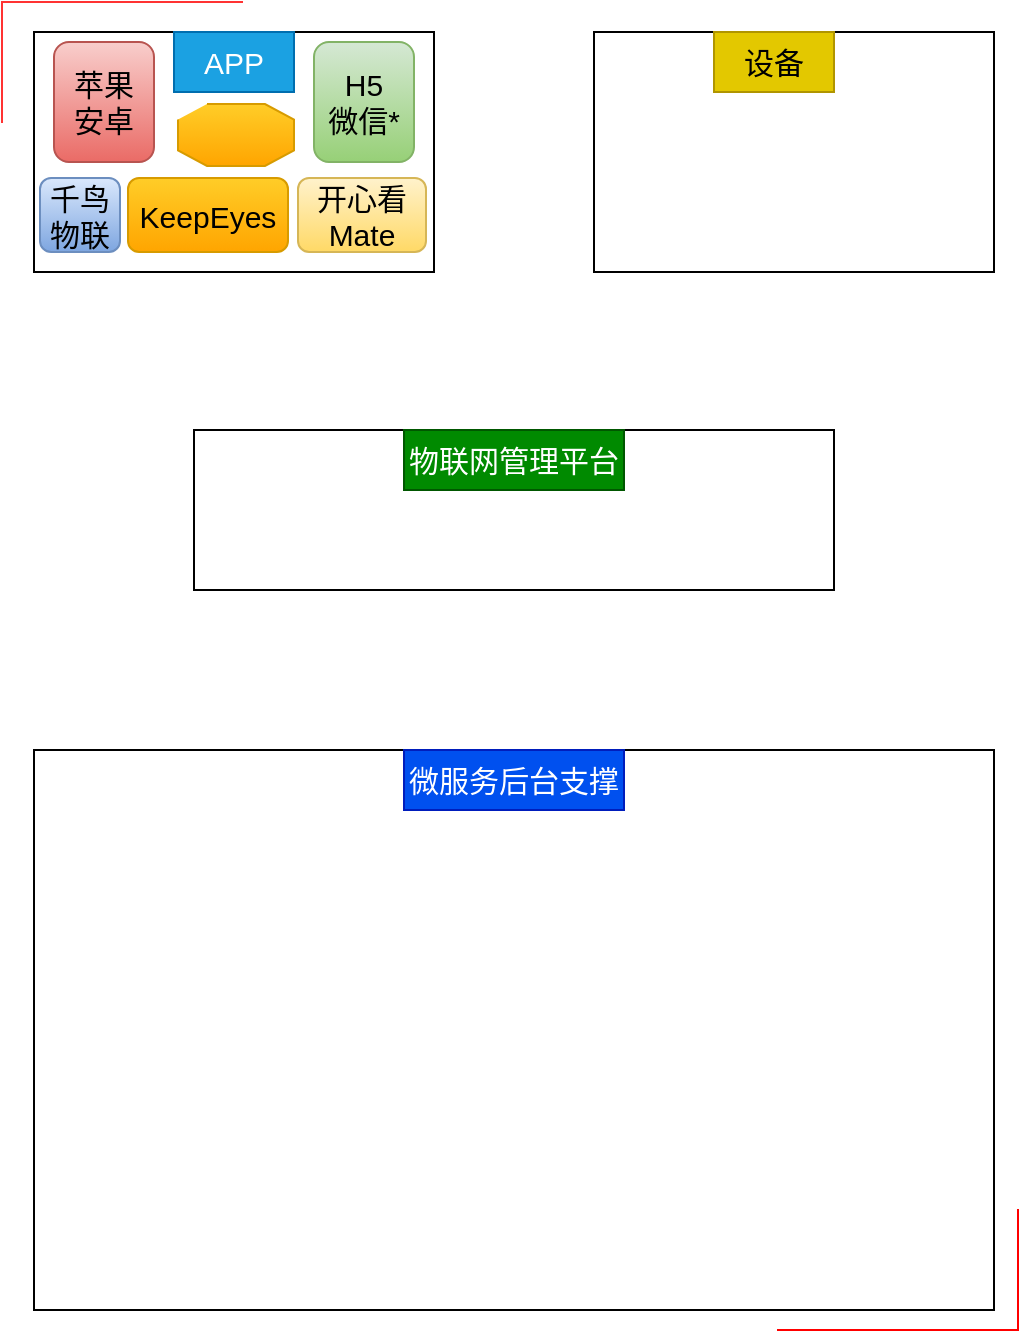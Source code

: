 <mxfile version="20.8.23" type="github">
  <diagram name="第 1 页" id="3wjH-HXWQzSyyufw11Ov">
    <mxGraphModel dx="1434" dy="755" grid="1" gridSize="10" guides="1" tooltips="1" connect="1" arrows="1" fold="1" page="1" pageScale="1" pageWidth="827" pageHeight="1169" math="0" shadow="0">
      <root>
        <mxCell id="0" />
        <mxCell id="1" parent="0" />
        <mxCell id="p9PwpCMCgUYC3A1e71X0-10" value="" style="rounded=0;whiteSpace=wrap;html=1;fontSize=15;" vertex="1" parent="1">
          <mxGeometry x="200" y="240" width="320" height="80" as="geometry" />
        </mxCell>
        <mxCell id="p9PwpCMCgUYC3A1e71X0-11" value="" style="rounded=0;whiteSpace=wrap;html=1;fontSize=15;" vertex="1" parent="1">
          <mxGeometry x="120" y="41" width="200" height="120" as="geometry" />
        </mxCell>
        <mxCell id="p9PwpCMCgUYC3A1e71X0-12" value="" style="rounded=0;whiteSpace=wrap;html=1;fontSize=15;" vertex="1" parent="1">
          <mxGeometry x="400" y="41" width="200" height="120" as="geometry" />
        </mxCell>
        <mxCell id="p9PwpCMCgUYC3A1e71X0-13" value="" style="rounded=0;whiteSpace=wrap;html=1;fontSize=15;" vertex="1" parent="1">
          <mxGeometry x="120" y="400" width="480" height="280" as="geometry" />
        </mxCell>
        <mxCell id="p9PwpCMCgUYC3A1e71X0-14" value="APP" style="text;html=1;strokeColor=#006EAF;fillColor=#1ba1e2;align=center;verticalAlign=middle;whiteSpace=wrap;rounded=0;fontSize=15;fontColor=#ffffff;" vertex="1" parent="1">
          <mxGeometry x="190" y="41" width="60" height="30" as="geometry" />
        </mxCell>
        <mxCell id="p9PwpCMCgUYC3A1e71X0-15" value="设备" style="text;html=1;strokeColor=#B09500;fillColor=#e3c800;align=center;verticalAlign=middle;whiteSpace=wrap;rounded=0;fontSize=15;fontColor=#000000;" vertex="1" parent="1">
          <mxGeometry x="460" y="41" width="60" height="30" as="geometry" />
        </mxCell>
        <mxCell id="p9PwpCMCgUYC3A1e71X0-16" value="物联网管理平台" style="text;html=1;strokeColor=#005700;fillColor=#008a00;align=center;verticalAlign=middle;whiteSpace=wrap;rounded=0;fontSize=15;fontColor=#ffffff;" vertex="1" parent="1">
          <mxGeometry x="305" y="240" width="110" height="30" as="geometry" />
        </mxCell>
        <mxCell id="p9PwpCMCgUYC3A1e71X0-17" value="微服务后台支撑" style="text;html=1;strokeColor=#001DBC;fillColor=#0050ef;align=center;verticalAlign=middle;whiteSpace=wrap;rounded=0;fontSize=15;fontColor=#ffffff;" vertex="1" parent="1">
          <mxGeometry x="305" y="400" width="110" height="30" as="geometry" />
        </mxCell>
        <mxCell id="p9PwpCMCgUYC3A1e71X0-18" value="苹果&lt;br&gt;安卓" style="rounded=1;whiteSpace=wrap;html=1;fontSize=15;fillColor=#f8cecc;gradientColor=#ea6b66;strokeColor=#b85450;" vertex="1" parent="1">
          <mxGeometry x="130" y="46" width="50" height="60" as="geometry" />
        </mxCell>
        <mxCell id="p9PwpCMCgUYC3A1e71X0-19" value="H5&lt;br&gt;微信*" style="rounded=1;whiteSpace=wrap;html=1;fontSize=15;fillColor=#d5e8d4;gradientColor=#97d077;strokeColor=#82b366;" vertex="1" parent="1">
          <mxGeometry x="260" y="46" width="50" height="60" as="geometry" />
        </mxCell>
        <mxCell id="p9PwpCMCgUYC3A1e71X0-20" value="千鸟物联" style="rounded=1;whiteSpace=wrap;html=1;fontSize=15;fillColor=#dae8fc;gradientColor=#7ea6e0;strokeColor=#6c8ebf;" vertex="1" parent="1">
          <mxGeometry x="123" y="114" width="40" height="37" as="geometry" />
        </mxCell>
        <mxCell id="p9PwpCMCgUYC3A1e71X0-21" value="KeepEyes" style="rounded=1;whiteSpace=wrap;html=1;fontSize=15;fillColor=#ffcd28;gradientColor=#ffa500;strokeColor=#d79b00;" vertex="1" parent="1">
          <mxGeometry x="167" y="114" width="80" height="37" as="geometry" />
        </mxCell>
        <mxCell id="p9PwpCMCgUYC3A1e71X0-22" value="开心看Mate" style="rounded=1;whiteSpace=wrap;html=1;fontSize=15;fillColor=#fff2cc;gradientColor=#ffd966;strokeColor=#d6b656;" vertex="1" parent="1">
          <mxGeometry x="252" y="114" width="64" height="37" as="geometry" />
        </mxCell>
        <mxCell id="p9PwpCMCgUYC3A1e71X0-23" value="" style="shape=partialRectangle;whiteSpace=wrap;html=1;bottom=0;right=0;fillColor=none;fontSize=15;strokeColor=#FF3333;" vertex="1" parent="1">
          <mxGeometry x="104" y="26" width="120" height="60" as="geometry" />
        </mxCell>
        <mxCell id="p9PwpCMCgUYC3A1e71X0-24" value="" style="shape=partialRectangle;whiteSpace=wrap;html=1;top=0;left=0;fillColor=none;fontSize=15;strokeColor=#FF0000;" vertex="1" parent="1">
          <mxGeometry x="492" y="630" width="120" height="60" as="geometry" />
        </mxCell>
        <mxCell id="p9PwpCMCgUYC3A1e71X0-25" value="" style="verticalLabelPosition=bottom;verticalAlign=top;html=1;shape=mxgraph.basic.polygon;polyCoords=[[0.25,0],[0.75,0],[1,0.25],[1,0.75],[0.75,1],[0.25,1],[0,0.75],[0,0.25]];polyline=1;fillColor=#ffcd28;fontSize=15;gradientColor=#ffa500;strokeColor=#d79b00;" vertex="1" parent="1">
          <mxGeometry x="192" y="77" width="58" height="31" as="geometry" />
        </mxCell>
      </root>
    </mxGraphModel>
  </diagram>
</mxfile>
